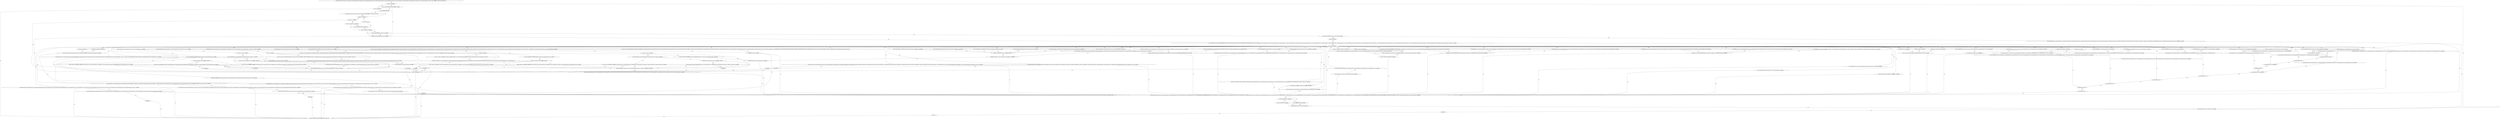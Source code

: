 digraph "func" {
"134532368" [label = "'push ebp', 'push ebx', 'push edi', 'push esi', 'sub esp, 0x4ac', 'mov eax, dword [esp+0x4c0]', 'xorps xmm0, xmm0', 'movaps xmmword [esp+0x70], xmm0', 'movaps xmmword [esp+0x60], xmm0', 'movaps xmmword [esp+0x50], xmm0', 'mov dword [esp+0x80], 0x0', 'lea ebp, [esp+0x98]', 'mov byte [esp+0x84], 0x0', 'add eax, 0x1c', 'mov dword [esp+0x48], eax', 'xor ebx, ebx', 'mov eax, 0xfffffffe', 'xor edx, edx', 'nop dword [eax], eax', " ]
"134532448" [label = "'cmp ebx, 0xc', 'je 0x804dfeb', " ]
"134537195" [label = "'xor esi, esi', 'jmp 0x804dff4', " ]
"134537204" [label = "'mov eax, esi', 'add esp, 0x4ac', 'pop esi', 'pop edi', 'pop ebx', 'pop ebp', 'retn', " ]
"134532457" [label = "'movsx esi, byte [ebx+0x805a784]', 'cmp esi, 0xffffffa3', 'je 0x804cdf0', " ]
"134532592" [label = "'movsx ebx, byte [ebx+0x805a9ee]', 'test ebx, ebx', 'je 0x804dfe4', " ]
"134532469" [label = "'cmp eax, 0xfffffffe', 'jne 0x804cd92', " ]
"134537188" [label = "'mov esi, 0x1', 'jmp 0x804dff4', " ]
"134532607" [label = "'mov dword [esp+0x4c], eax', 'movsx edi, byte [ebx+0x805aa60]', 'mov eax, 0x1', 'sub eax, edi', 'imul eax, eax, 0x34', 'mov ecx, dword [ebp+eax]', 'mov dword [esp+0x10], ecx', 'mov ecx, dword [ebp+eax+0x4]', 'mov dword [esp+0x14], ecx', 'mov ecx, dword [ebp+eax+0xc]', 'mov dword [esp+0x34], ecx', 'mov ecx, dword [ebp+eax+0x8]', 'mov dword [esp+0x3c], ecx', 'mov ecx, dword [ebp+eax+0x14]', 'mov esi, dword [ebp+eax+0x10]', 'mov dword [esp+0x38], esi', 'mov esi, dword [ebp+eax+0x1c]', 'mov dword [esp+0x2c], esi', 'mov esi, dword [ebp+eax+0x18]', 'mov dword [esp+0x30], esi', 'mov esi, dword [ebp+eax+0x24]', 'mov dword [esp+0x20], esi', 'mov esi, dword [ebp+eax+0x20]', 'mov dword [esp+0x28], esi', 'mov esi, dword [ebp+eax+0x2c]', 'mov dword [esp+0x1c], esi', 'mov esi, dword [ebp+eax+0x28]', 'mov dword [esp+0x24], esi', 'mov eax, dword [ebp+eax+0x30]', 'mov dword [esp+0x18], eax', 'lea eax, [ebx-0x4]', 'cmp eax, 0x57', 'ja 0x804daff', " ]
"134532498" [label = "'test eax, eax', 'jle 0x804cdb6', " ]
"134532474" [label = "'lea ecx, [esp+0x50]', 'mov edi, ebx', 'mov ebx, edx', 'mov edx, dword [esp+0x4c0]', 'call 0x804e010', 'mov edx, ebx', 'mov ebx, edi', " ]
"134535935" [label = "'sub edx, edi', 'neg edi', 'imul eax, edi, 0x34', 'mov esi, dword [esp+0x14]', 'mov dword [ebp+eax+0x38], esi', 'mov esi, dword [esp+0x10]', 'mov dword [ebp+eax+0x34], esi', 'mov esi, dword [esp+0x34]', 'mov dword [ebp+eax+0x40], esi', 'mov esi, dword [esp+0x3c]', 'mov dword [ebp+eax+0x3c], esi', 'mov dword [ebp+eax+0x48], ecx', 'mov ecx, dword [esp+0x38]', 'mov dword [ebp+eax+0x44], ecx', 'mov ecx, dword [esp+0x2c]', 'mov dword [ebp+eax+0x50], ecx', 'mov ecx, dword [esp+0x30]', 'mov dword [ebp+eax+0x4c], ecx', 'mov ecx, dword [esp+0x20]', 'mov dword [ebp+eax+0x58], ecx', 'mov ecx, dword [esp+0x28]', 'mov dword [ebp+eax+0x54], ecx', 'mov ecx, dword [esp+0x1c]', 'mov dword [ebp+eax+0x60], ecx', 'mov ecx, dword [esp+0x24]', 'mov dword [ebp+eax+0x5c], ecx', 'mov ecx, dword [esp+0x18]', 'mov dword [ebp+eax+0x64], ecx', 'lea ebp, [ebp+eax+0x34]', 'movsx eax, byte [ebx+0x805aabc]', 'movsx ecx, byte [eax+0x805aafc]', 'mov esi, edx', 'movsx edx, byte [esp+edx+0x84]', 'add ecx, edx', 'cmp ecx, 0x70', 'ja 0x804dba0', " ]
"134532740" [label = "'jmp dword [eax*4+0x805a624]', " ]
"134532534" [label = "'xor edi, edi', 'xor eax, eax', " ]
"134532502" [label = "'cmp eax, 0x100', 'je 0x804dfe4', " ]
"134536096" [label = "'add eax, 0xffffffe4', 'lea eax, [eax+0x805ab32]', " ]
"134536077" [label = "'cmp byte [ecx+0x805a90c], dl', 'jne 0x804dba0', " ]
"134532747" [label = "'sub esp, 0x40', 'mov eax, dword [ebp+0x30]', 'mov dword [esp+0x30], eax', 'movsd xmm0, qword [ebp+0x28]', 'movsd qword [esp+0x28], xmm0', 'movsd xmm0, qword [ebp+0x20]', 'movsd qword [esp+0x20], xmm0', 'movsd xmm0, qword [ebp+0x18]', 'movsd qword [esp+0x18], xmm0', 'movsd xmm0, qword [ebp+0x10]', 'movsd qword [esp+0x10], xmm0', 'movsd xmm0, qword [ebp]', 'movsd xmm1, qword [ebp+0x8]', 'movsd qword [esp+0x8], xmm1', 'movsd qword [esp], xmm0', 'mov esi, 0x1', 'mov dword [esp+0x48], ecx', 'mov ecx, dword [esp+0x500]', 'mov dword [esp+0x80], ebx', 'mov ebx, edx', 'mov edx, 0x1', 'call 0x804e9b0', 'mov ecx, dword [esp+0x48]', 'mov edx, ebx', 'mov ebx, dword [esp+0x80]', 'jmp 0x804dd62', " ]
"134532964" [label = "'mov eax, dword [ebp-0x30]', 'mov dword [esp+0x10], eax', 'mov eax, dword [ebp-0x2c]', 'jmp 0x804d8e7', " ]
"134532979" [label = "'mov eax, dword [ebp-0x30]', 'mov dword [esp+0x3c], eax', 'mov eax, dword [ebp-0x2c]', 'jmp 0x804d9ab', " ]
"134532994" [label = "'mov ecx, dword [ebp]', 'mov esi, dword [ebp+0x4]', 'test esi, esi', 'mov dword [esp+0xc], edx', 'js 0x804dd9a', " ]
"134533088" [label = "'mov eax, dword [ebp]', 'mov dword [esp+0x38], eax', 'mov ecx, dword [ebp+0x4]', 'mov dword [esp+0x3c], 0x0', 'mov dword [esp+0x34], 0x0', 'jmp 0x804d9cb', " ]
"134533119" [label = "'mov eax, dword [ebp-0x30]', 'mov dword [esp+0x30], eax', 'mov eax, dword [ebp-0x2c]', 'jmp 0x804da48', " ]
"134533134" [label = "'mov eax, dword [ebp-0x30]', 'mov dword [esp+0x28], eax', 'mov eax, dword [ebp-0x2c]', 'jmp 0x804daa9', " ]
"134533149" [label = "'mov eax, dword [ebp-0x30]', 'mov dword [esp+0x24], eax', 'mov eax, dword [ebp-0x2c]', 'jmp 0x804dc09', " ]
"134533164" [label = "'mov eax, dword [ebp-0x34]', 'mov ecx, dword [ebp-0x30]', 'mov dword [esp+0x18], ecx', 'mov dword [esp+0x24], eax', 'sar eax, 0x1f', 'mov dword [esp+0x1c], eax', 'mov dword [esp+0x3c], 0x0', 'mov dword [esp+0x34], 0x0', 'mov dword [esp+0x38], 0x0', 'xor ecx, ecx', 'mov dword [esp+0x30], 0x0', 'mov dword [esp+0x2c], 0x0', 'mov dword [esp+0x28], 0x0', 'mov dword [esp+0x20], 0x0', 'jmp 0x804daef', " ]
"134533248" [label = "'mov dword [esp+0x8], ecx', 'mov esi, edx', 'mov ecx, dword [ebp+0x4]', 'mov edx, dword [ebp+0x8]', 'mov dword [esp+0x10], ecx', 'call 0x804ecb0', 'test al, al', 'jne 0x804dfe4', " ]
"134533296" [label = "'mov eax, dword [ebp]', 'mov dword [esp+0x8], ecx', 'mov ecx, dword [ebp+0x4]', 'mov esi, dword [esp+0x4c0]', 'mov dword [esi+0x50], ecx', 'mov dword [esi+0x4c], eax', 'mov byte [esi+0x88], 0x1', 'sub esp, 0x4', 'push 0x5', 'push 0x805b2a0', 'push 0x0', 'mov dword [esp+0x1c], edx', 'jmp 0x804d187', " ]
"134533347" [label = "'mov esi, dword [esp+0x4c0]', 'inc dword [esi+0x9c]', 'inc dword [esi+0x8c]', 'sub esp, 0x4', 'push 0x5', 'push 0x805b2b2', 'jmp 0x804d17d', " ]
"134533378" [label = "'mov esi, dword [esp+0x4c0]', 'inc dword [esi+0x9c]', 'sub esp, 0x4', 'push 0x5', 'push 0x805b2b6', 'jmp 0x804d17d', " ]
"134533403" [label = "'mov esi, dword [esp+0x4c0]', 'inc dword [esi+0x94]', 'sub esp, 0x4', 'push 0x5', 'push 0x805b2bb', 'jmp 0x804d17d', " ]
"134533428" [label = "'mov esi, dword [esp+0x4c0]', 'inc dword [esi+0xa0]', 'sub esp, 0x4', 'push 0x5', 'push 0x805b2c1', 'jmp 0x804d17d', " ]
"134533453" [label = "'mov esi, dword [esp+0x4c0]', 'inc dword [esi+0x8c]', 'sub esp, 0x4', 'push 0x5', 'push 0x805a00d', 'jmp 0x804d17d', " ]
"134533478" [label = "'mov esi, dword [esp+0x4c0]', 'inc dword [esi+0x90]', 'sub esp, 0x4', 'push 0x5', 'push 0x805b2c6', " ]
"134533533" [label = "'sub esp, 0x4', 'push 0x5', 'push 0x805b2ca', 'jmp 0x804d1dd', " ]
"134533545" [label = "'sub esp, 0x4', 'push 0x5', 'push 0x805b2d3', 'push 0x0', 'mov dword [esp+0x1c], edx', 'mov esi, ecx', 'call 0x8048ef0', 'add esp, 0x10', 'mov ecx, eax', 'mov edx, dword [esp+0x4c0]', 'call 0x804e3c0', 'jmp 0x804d1fb', " ]
"134533587" [label = "'sub esp, 0x4', 'push 0x5', 'push 0x805b2da', " ]
"134533638" [label = "'mov dword [esp+0xc], edx', 'mov edx, dword [ebp-0x30]', 'sub esp, 0xc', 'mov esi, dword [esp+0x4cc]', 'mov dword [esp+0x14], ecx', 'mov ecx, esi', 'push 0x0', 'push 0x0', 'push 0x0', 'push 0x0', 'push dword [ebp-0x2c]', 'jmp 0x804d288', " ]
"134533674" [label = "'mov dword [esp+0xc], edx', 'mov edx, dword [ebp-0x98]', 'sub esp, 0xc', 'mov esi, dword [esp+0x4cc]', 'mov dword [esp+0x14], ecx', 'mov ecx, esi', 'push 0x0', 'push 0x0', 'push dword [ebp-0x2c]', 'push dword [ebp-0x30]', 'push dword [ebp-0x94]', 'jmp 0x804d288', " ]
"134533718" [label = "'mov dword [esp+0xc], edx', 'mov edx, dword [ebp-0x100]', 'sub esp, 0xc', 'mov esi, dword [esp+0x4cc]', 'mov dword [esp+0x14], ecx', 'mov ecx, esi', 'push dword [ebp-0x30]', 'push dword [ebp-0x34]', 'push dword [ebp-0x94]', 'push dword [ebp-0x98]', 'push dword [ebp-0xfc]', " ]
"134533795" [label = "'mov dword [esp+0xc], edx', 'mov edx, dword [ebp-0x30]', 'sub esp, 0xc', 'mov esi, dword [esp+0x4cc]', 'mov dword [esp+0x14], ecx', 'mov ecx, esi', 'push 0x0', 'push 0x0', 'push 0x0', 'push 0x0', 'push dword [ebp-0x2c]', 'jmp 0x804d325', " ]
"134533831" [label = "'mov dword [esp+0xc], edx', 'mov edx, dword [ebp-0x98]', 'sub esp, 0xc', 'mov esi, dword [esp+0x4cc]', 'mov dword [esp+0x14], ecx', 'mov ecx, esi', 'push 0x0', 'push 0x0', 'push dword [ebp-0x2c]', 'push dword [ebp-0x30]', 'push dword [ebp-0x94]', 'jmp 0x804d325', " ]
"134533875" [label = "'mov dword [esp+0xc], edx', 'mov edx, dword [ebp-0x100]', 'sub esp, 0xc', 'mov esi, dword [esp+0x4cc]', 'mov dword [esp+0x14], ecx', 'mov ecx, esi', 'push dword [ebp-0x30]', 'push dword [ebp-0x34]', 'push dword [ebp-0x94]', 'push dword [ebp-0x98]', 'push dword [ebp-0xfc]', " ]
"134533953" [label = "'mov dword [esp+0x8], ecx', 'mov ecx, dword [esp+0x4c0]', 'inc dword [ecx+0xa0]', 'mov esi, edx', 'mov edx, dword [ebp]', 'mov eax, dword [ebp+0x4]', 'sub esp, 0x20', 'movsd xmm0, qword [ebp-0x34]', 'movsd xmm1, qword [ebp-0x2c]', 'movsd qword [esp+0x8], xmm1', 'movsd qword [esp], xmm0', 'mov dword [esp+0x10], eax', 'call 0x804e850', 'mov ecx, dword [esp+0x28]', 'mov edx, esi', 'add esp, 0x20', 'test al, al', 'jne 0x804daff', " ]
"134534033" [label = "'mov eax, dword [ebp]', 'mov esi, ecx', 'mov ecx, dword [esp+0x4c0]', 'mov dword [ecx+0x10], eax', 'mov ecx, esi', 'jmp 0x804daff', " ]
"134534055" [label = "'mov eax, dword [esp+0x4c0]', 'mov dword [eax+0x10], 0x1', 'inc dword [eax+0x98]', 'jmp 0x804daff', " ]
"134534080" [label = "'mov eax, dword [ebp]', 'jmp 0x804d561', " ]
"134534088" [label = "'mov eax, dword [esp+0x4c0]', 'mov dword [eax+0x14], 0xffff9d90', 'jmp 0x804daff', " ]
"134534107" [label = "'mov eax, dword [ebp-0x34]', 'mov dword [esp+0x8], ecx', 'mov ecx, dword [esp+0x4c0]', 'mov dword [ecx+0x14], eax', 'jmp 0x804d400', " ]
"134534126" [label = "'mov dword [esp+0x8], ecx', 'mov ecx, dword [esp+0x4c0]', 'mov dword [ecx+0x14], 0xffff9d90', " ]
"134534296" [label = "'mov dword [esp+0x8], ecx', 'mov dword [esp+0xc], edx', 'mov edx, dword [ebp]', 'mov eax, dword [ebp+0x4]', 'sub esp, 0x20', 'movsd xmm0, qword [ebp-0x34]', 'movsd xmm1, qword [ebp-0x2c]', 'movsd qword [esp+0x8], xmm1', 'movsd qword [esp], xmm0', 'mov dword [esp+0x10], eax', 'mov eax, dword [esp+0x4e0]', 'mov ecx, eax', 'call 0x804e850', 'add esp, 0x20', 'mov esi, 0x1', 'test al, al', 'je 0x804dff4', " ]
"134534479" [label = "'mov eax, 0xe10', 'add eax, dword [ebp]', 'jmp 0x804d561', " ]
"134534489" [label = "'mov eax, 0xe10', 'add eax, dword [ebp-0x34]', " ]
"134534516" [label = "'mov eax, dword [esp+0x4c0]', 'mov esi, ecx', 'mov ecx, eax', 'mov dword [eax+0x8], 0x0', 'mov dword [eax+0x4], 0x0', 'mov eax, dword [ebp]', 'jmp 0x804d5ae', " ]
"134534546" [label = "'mov eax, dword [esp+0x4c0]', 'mov esi, ecx', 'mov ecx, eax', 'mov dword [eax+0x8], 0x0', 'mov dword [eax+0x4], 0x0', 'mov eax, dword [ebp-0x34]', " ]
"134534584" [label = "'movsd xmm0, qword [ebp-0x34]', 'jmp 0x804d5c4', " ]
"134534591" [label = "'movsd xmm0, qword [ebp-0x30]', " ]
"134534632" [label = "'movsd xmm0, qword [ebp-0x64]', 'jmp 0x804d75e', " ]
"134534642" [label = "'mov dword [esp+0x8], ecx', 'mov dword [esp+0xc], edx', 'lea eax, [ebp-0xd0]', 'mov dword [esp+0x40], eax', 'mov esi, dword [ebp-0xc4]', 'mov ecx, dword [esp+0x4c0]', 'call 0x804ec60', 'cmp esi, 0x4', 'jl 0x804dde9', " ]
"134534802" [label = "'mov dword [esp+0x8], ecx', 'mov dword [esp+0xc], edx', 'movsd xmm0, qword [ebp-0x64]', 'mov esi, dword [esp+0x4c0]', 'movsd qword [esi+0x34], xmm0', 'movsd xmm0, qword [ebp-0x34]', 'movsd qword [esi+0x2c], xmm0', 'mov eax, dword [ebp+0x8]', 'xor ecx, ecx', 'xor edx, edx', 'sub edx, dword [ebp+0x4]', 'sbb ecx, eax', 'test eax, ecx', 'mov dword [esi+0x20], edx', 'mov dword [esi+0x24], ecx', 'js 0x804dfe4', " ]
"134534874" [label = "'mov dword [esp+0x8], ecx', 'mov dword [esp+0xc], edx', 'movsd xmm0, qword [ebp-0x68]', 'mov ecx, dword [esp+0x4c0]', 'movsd qword [ecx+0x2c], xmm0', 'mov eax, dword [ebp-0x2c]', 'mov dword [esp+0x40], eax', 'xor eax, eax', 'xor edx, edx', 'sub edx, dword [ebp-0x30]', 'mov esi, 0x0', 'sbb esi, dword [esp+0x40]', 'test dword [esp+0x40], esi', 'mov dword [ecx+0x34], edx', 'mov dword [ecx+0x38], esi', 'mov esi, 0x1', 'js 0x804dff4', " ]
"134535001" [label = "'movsd xmm0, qword [ebp-0x34]', " ]
"134535033" [label = "'movsd xmm0, qword [ebp-0x9c]', 'mov eax, dword [esp+0x4c0]', 'movsd qword [eax+0x2c], xmm0', 'movsd xmm0, qword [ebp-0x64]', 'movsd qword [eax+0x34], xmm0', 'jmp 0x804d7d4', " ]
"134535065" [label = "'movsd xmm0, qword [ebp-0x30]', 'mov eax, dword [esp+0x4c0]', 'movsd qword [eax+0x34], xmm0', 'movsd xmm0, qword [ebp]', 'movsd qword [eax+0x2c], xmm0', 'jmp 0x804daff', " ]
"134535097" [label = "'movsd xmm0, qword [ebp-0x64]', 'mov eax, dword [esp+0x4c0]', 'movsd qword [eax+0x34], xmm0', 'movsd xmm0, qword [ebp-0x34]', 'movsd qword [eax+0x2c], xmm0', " ]
"134535152" [label = "'mov dword [esp+0x8], ecx', 'mov dword [esp+0xc], edx', 'movsd xmm0, qword [ebp-0x68]', 'movsd xmm1, qword [ebp-0x60]', 'mov eax, dword [esp+0x48]', 'movsd qword [eax+0x8], xmm1', 'movsd qword [eax], xmm0', 'mov ecx, dword [ebp-0x2c]', 'xor eax, eax', 'xor edx, edx', 'sub edx, dword [ebp-0x30]', 'mov esi, 0x0', 'sbb esi, ecx', 'test ecx, esi', 'mov ecx, dword [esp+0x4c0]', 'mov dword [ecx+0x2c], edx', 'mov dword [ecx+0x30], esi', 'mov esi, 0x1', 'js 0x804dff4', " ]
"134535271" [label = "'mov dword [esp+0xc], edx', 'mov edx, dword [ebp]', 'sub esp, 0x40', 'mov eax, dword [ebp-0x4]', 'mov dword [esp+0x30], eax', 'movsd xmm0, qword [ebp-0xc]', 'movsd qword [esp+0x28], xmm0', 'movsd xmm0, qword [ebp-0x14]', 'movsd qword [esp+0x20], xmm0', 'movsd xmm0, qword [ebp-0x1c]', 'movsd qword [esp+0x18], xmm0', 'movsd xmm0, qword [ebp-0x24]', 'movsd qword [esp+0x10], xmm0', 'movsd xmm0, qword [ebp-0x34]', 'movsd xmm1, qword [ebp-0x2c]', 'movsd qword [esp+0x8], xmm1', 'movsd qword [esp], xmm0', 'mov esi, ecx', 'mov ecx, dword [esp+0x500]', 'call 0x804e9b0', 'mov ecx, esi', 'mov edx, dword [esp+0x4c]', 'add esp, 0x40', 'test al, al', 'jne 0x804daff', " ]
"134535389" [label = "'mov eax, dword [ebp-0x34]', 'mov dword [esp+0x10], eax', 'mov eax, dword [ebp-0x30]', " ]
"134535490" [label = "'mov dword [esp+0x3c], 0x0', 'mov dword [esp+0x10], 0x1', 'mov dword [esp+0x34], 0x0', 'mov dword [esp+0x38], 0x0', 'xor ecx, ecx', 'mov dword [esp+0x30], 0x0', 'mov dword [esp+0x2c], 0x0', 'mov dword [esp+0x28], 0x0', 'mov dword [esp+0x20], 0x0', 'mov dword [esp+0x24], 0x0', 'mov dword [esp+0x1c], 0x0', 'mov dword [esp+0x18], 0x0', 'jmp 0x804daf7', " ]
"134535585" [label = "'mov eax, dword [ebp-0x34]', 'mov dword [esp+0x3c], eax', 'mov eax, dword [ebp-0x30]', " ]
"134535601" [label = "'mov dword [esp+0x34], 0x0', 'mov dword [esp+0x3c], 0x1', " ]
"134535648" [label = "'mov ecx, dword [ebp]', 'mov esi, dword [ebp+0x4]', 'test esi, esi', 'mov dword [esp+0xc], edx', 'js 0x804de56', " ]
"134535742" [label = "'mov eax, dword [ebp-0x34]', 'mov dword [esp+0x30], eax', 'mov eax, dword [ebp-0x30]', " ]
"134535800" [label = "'mov dword [esp+0x3c], 0x0', 'mov dword [esp+0x30], 0x1', 'mov dword [esp+0x34], 0x0', 'mov dword [esp+0x38], 0x0', 'xor ecx, ecx', 'jmp 0x804d9d3', " ]
"134535839" [label = "'mov eax, dword [ebp-0x34]', 'mov dword [esp+0x28], eax', 'mov eax, dword [ebp-0x30]', " ]
"134536136" [label = "'mov dword [esp+0x3c], 0x0', 'mov dword [esp+0x28], 0x1', 'mov dword [esp+0x34], 0x0', 'mov dword [esp+0x38], 0x0', 'xor ecx, ecx', 'mov dword [esp+0x30], 0x0', 'mov dword [esp+0x2c], 0x0', 'jmp 0x804da6e', " ]
"134536191" [label = "'mov eax, dword [ebp-0x34]', 'mov dword [esp+0x24], eax', 'mov eax, dword [ebp-0x30]', " ]
"134536268" [label = "'mov dword [esp+0x3c], 0x0', 'mov dword [esp+0x24], 0x1', 'mov dword [esp+0x34], 0x0', 'mov dword [esp+0x38], 0x0', 'xor ecx, ecx', 'mov dword [esp+0x30], 0x0', 'mov dword [esp+0x2c], 0x0', 'mov dword [esp+0x28], 0x0', 'mov dword [esp+0x20], 0x0', 'jmp 0x804dadf', " ]
"134536339" [label = "'sub esp, 0x10', 'movsd xmm0, qword [ebp]', 'movsd xmm1, qword [ebp+0x8]', 'movsd qword [esp+0x8], xmm1', 'movsd qword [esp], xmm0', 'mov dword [esp+0x18], ecx', 'mov ecx, dword [esp+0x4d0]', 'mov esi, edx', 'call 0x804ecc0', 'mov ecx, dword [esp+0x18]', 'mov edx, esi', 'add esp, 0x10', 'jmp 0x804daff', " ]
"134536395" [label = "'sub esp, 0x10', 'movsd xmm0, qword [ebp-0x34]', 'movsd xmm1, qword [ebp-0x2c]', 'movsd qword [esp+0x8], xmm1', 'movsd qword [esp], xmm0', 'mov eax, dword [esp+0x4d0]', 'mov dword [esp+0x18], ecx', 'mov ecx, eax', 'mov dword [esp+0x1c], edx', 'call 0x804ecc0', 'sub esp, 0x30', 'mov eax, dword [ebp+0x30]', 'mov dword [esp+0x30], eax', 'movsd xmm0, qword [ebp+0x28]', 'movsd qword [esp+0x28], xmm0', 'movsd xmm0, qword [ebp+0x20]', 'movsd qword [esp+0x20], xmm0', 'movsd xmm0, qword [ebp+0x18]', 'movsd qword [esp+0x18], xmm0', 'movsd xmm0, qword [ebp+0x10]', 'movsd qword [esp+0x10], xmm0', 'movsd xmm0, qword [ebp]', 'movsd xmm1, qword [ebp+0x8]', 'movsd qword [esp+0x8], xmm1', 'movsd qword [esp], xmm0', 'mov esi, 0x1', 'mov ecx, dword [esp+0x500]', 'mov edx, 0x1', 'call 0x804e9b0', 'mov ecx, dword [esp+0x48]', 'mov edx, dword [esp+0x4c]', " ]
"134536562" [label = "'mov dword [esp+0x10], 0xffffffff', 'mov dword [esp+0x14], 0xffffffff', 'jmp 0x804daff', " ]
"134536583" [label = "'mov eax, dword [ebp+0x4]', 'mov dword [esp+0x10], eax', 'mov eax, dword [ebp+0x8]', 'mov dword [esp+0x14], eax', 'jmp 0x804daff', " ]
"134532538" [label = "'add esi, edi', 'cmp esi, 0x70', 'ja 0x804cdf0', " ]
"134532513" [label = "'mov edi, 0x2', 'cmp eax, 0x115', 'ja 0x804cdba', " ]
"134536105" [label = "'movsx ebx, byte [eax]', 'mov edx, esi', 'mov eax, dword [esp+0x4c]', " ]
"134536085" [label = "'lea eax, [ecx+0x805a97d]', 'jmp 0x804dba9', " ]
"134536546" [label = "'add esp, 0x40', 'test al, al', 'jne 0x804daff', " ]
"134535399" [label = "'mov dword [esp+0x14], eax', 'mov dword [esp+0x3c], 0x0', 'mov dword [esp+0x34], 0x0', 'mov dword [esp+0x38], 0x0', 'xor ecx, ecx', 'mov dword [esp+0x30], 0x0', 'mov dword [esp+0x2c], 0x0', 'mov dword [esp+0x28], 0x0', 'mov dword [esp+0x20], 0x0', 'mov dword [esp+0x24], 0x0', 'mov dword [esp+0x1c], 0x0', 'mov dword [esp+0x18], 0x0', 'jmp 0x804daff', " ]
"134535595" [label = "'mov dword [esp+0x34], eax', 'jmp 0x804d9c1', " ]
"134536602" [label = "'mov eax, dword [ebp-0x30]', 'mov edx, dword [ebp-0x2c]', 'test edx, edx', 'mov dword [esp+0x10], eax', 'js 0x804ded7', " ]
"134533012" [label = "'mov eax, ecx', 'or eax, esi', 'je 0x804df02', " ]
"134535627" [label = "'mov dword [esp+0x30], 0x0', " ]
"134535752" [label = "'mov dword [esp+0x2c], eax', 'mov dword [esp+0x3c], 0x0', 'mov dword [esp+0x34], 0x0', 'mov dword [esp+0x38], 0x0', 'xor ecx, ecx', " ]
"134535849" [label = "'mov dword [esp+0x20], eax', 'mov dword [esp+0x3c], 0x0', 'mov dword [esp+0x34], 0x0', 'mov dword [esp+0x38], 0x0', 'xor ecx, ecx', 'mov dword [esp+0x30], 0x0', 'mov dword [esp+0x2c], 0x0', " ]
"134536201" [label = "'mov dword [esp+0x1c], eax', 'mov dword [esp+0x3c], 0x0', 'mov dword [esp+0x34], 0x0', 'mov dword [esp+0x38], 0x0', 'xor ecx, ecx', 'mov dword [esp+0x30], 0x0', 'mov dword [esp+0x2c], 0x0', 'mov dword [esp+0x28], 0x0', 'mov dword [esp+0x20], 0x0', 'jmp 0x804dae7', " ]
"134535919" [label = "'mov dword [esp+0x10], 0x0', " ]
"134533277" [label = "'mov dword [esp+0x14], 0x0', 'mov edx, esi', 'mov ecx, dword [esp+0x8]', 'jmp 0x804daff', " ]
"134533511" [label = "'call 0x8048ef0', 'add esp, 0x10', 'mov ecx, eax', 'mov edx, esi', 'call 0x804e3c0', 'jmp 0x804d48b', " ]
"134533501" [label = "'push 0x0', 'mov dword [esp+0x1c], edx', 'mov dword [esp+0x18], ecx', " ]
"134533597" [label = "'push 0x0', 'mov dword [esp+0x1c], edx', 'mov esi, ecx', 'call 0x8048ef0', 'add esp, 0x10', 'mov ecx, eax', 'mov edx, dword [esp+0x4c0]', 'call 0x804e6b0', " ]
"134533627" [label = "'mov ecx, esi', 'mov edx, dword [esp+0xc]', 'jmp 0x804daff', " ]
"134533768" [label = "'call 0x804e820', 'mov ecx, dword [esp+0x28]', 'mov edx, dword [esp+0x2c]', 'add esp, 0x20', 'mov eax, dword [ebp]', 'mov dword [esi+0x18], eax', 'jmp 0x804daff', " ]
"134533925" [label = "'call 0x804e820', 'mov ecx, dword [esp+0x28]', 'mov edx, dword [esp+0x2c]', 'add esp, 0x20', 'mov dword [esi+0x18], 0x2', 'jmp 0x804daff', " ]
"134534028" [label = "'jmp 0x804dfe4', " ]
"134534497" [label = "'mov esi, ecx', 'mov ecx, dword [esp+0x4c0]', 'mov dword [ecx+0x14], eax', 'mov ecx, esi', 'jmp 0x804daff', " ]
"134534144" [label = "'sub esp, 0x40', 'mov eax, dword [ebp+0x30]', 'mov dword [esp+0x30], eax', 'movsd xmm0, qword [ebp+0x28]', 'movsd qword [esp+0x28], xmm0', 'movsd xmm0, qword [ebp+0x20]', 'movsd qword [esp+0x20], xmm0', 'movsd xmm0, qword [ebp+0x18]', 'movsd qword [esp+0x18], xmm0', 'movsd xmm0, qword [ebp+0x10]', 'movsd qword [esp+0x10], xmm0', 'movsd xmm0, qword [ebp]', 'movsd xmm1, qword [ebp+0x8]', 'movsd qword [esp+0x8], xmm1', 'movsd qword [esp], xmm0', 'mov esi, 0x1', 'mov dword [esp+0x4c], edx', 'mov edx, 0x1', 'call 0x804e9b0', 'add esp, 0x40', 'test al, al', 'je 0x804dff4', " ]
"134534368" [label = "'mov eax, dword [esp+0x4c0]', 'mov eax, dword [eax+0x14]', 'mov ecx, eax', 'sar ecx, 0x1f', 'mov edx, dword [ebp-0x64]', 'mov dword [esp+0x44], edx', 'test edx, edx', 'setns dh', 'test ecx, ecx', 'setns dl', 'cmp dl, dh', 'sete byte [esp+0x40]', 'add eax, dword [ebp-0x68]', 'adc ecx, dword [esp+0x44]', 'setns dh', 'cmp dl, dh', 'setne byte [esp+0x44]', 'mov edx, dword [esp+0x4c0]', 'mov dword [edx+0x14], eax', 'movzx edx, byte [esp+0x44]', 'test byte [esp+0x40], dl', 'jne 0x804dff4', " ]
"134534574" [label = "'mov dword [ecx+0xc], eax', 'mov ecx, esi', 'jmp 0x804daff', " ]
"134534596" [label = "'mov eax, dword [esp+0x4c0]', 'mov esi, ecx', 'mov ecx, eax', 'movsd qword [eax+0x4], xmm0', 'mov eax, dword [ebp]', 'mov dword [ecx+0xc], eax', 'mov byte [ecx+0xac], 0x1', 'mov ecx, esi', 'jmp 0x804daff', " ]
"134535006" [label = "'mov eax, dword [esp+0x4c0]', 'movsd qword [eax+0x2c], xmm0', 'movsd xmm0, qword [ebp+0x4]', 'movsd qword [eax+0x34], xmm0', 'jmp 0x804daff', " ]
"134536681" [label = "'test al, al', 'je 0x804de14', " ]
"134534687" [label = "'test al, al', 'je 0x804d658', " ]
"134534863" [label = "'mov eax, dword [ebp+0xc]', 'mov dword [esi+0x28], eax', 'jmp 0x804de49', " ]
"134534943" [label = "'mov edx, dword [ebp+0x8]', 'mov dword [esp+0x40], edx', 'xor edx, edx', 'sub edx, dword [ebp+0x4]', 'sbb eax, dword [esp+0x40]', 'test dword [esp+0x40], eax', 'mov dword [ecx+0x20], edx', 'mov dword [ecx+0x24], eax', 'mov edx, dword [esp+0xc]', 'js 0x804dff4', " ]
"134535124" [label = "'movsd xmm0, qword [ebp]', 'movsd xmm1, qword [ebp+0x8]', 'mov eax, dword [esp+0x48]', 'movsd qword [eax+0x8], xmm1', 'movsd qword [eax], xmm0', 'jmp 0x804daff', " ]
"134535226" [label = "'mov edx, dword [ebp+0x8]', 'mov dword [esp+0x40], edx', 'xor edx, edx', 'sub edx, dword [ebp+0x4]', 'sbb eax, dword [esp+0x40]', 'test dword [esp+0x40], eax', 'mov dword [ecx+0x34], edx', 'mov dword [ecx+0x38], eax', 'mov edx, dword [esp+0xc]', 'mov ecx, dword [esp+0x8]', 'jns 0x804daff', " ]
"134535384" [label = "'jmp 0x804dfe4', " ]
"134535927" [label = "'mov dword [esp+0x14], 0x0', " ]
"134535617" [label = "'mov dword [esp+0x38], 0x0', 'xor ecx, ecx', " ]
"134536790" [label = "'mov eax, dword [ebp-0x34]', 'mov edx, dword [ebp-0x30]', 'test edx, edx', 'mov dword [esp+0x10], eax', 'js 0x804df48', " ]
"134535666" [label = "'mov eax, ecx', 'or eax, esi', 'je 0x804df6f', " ]
"134535635" [label = "'mov dword [esp+0x2c], 0x0', 'jmp 0x804da66', " ]
"134535790" [label = "'mov dword [esp+0x20], 0x0', 'jmp 0x804dad7', " ]
"134535903" [label = "'mov dword [esp+0x1c], 0x0', " ]
"134532545" [label = "'movsx ecx, byte [esi+0x805a90c]', 'cmp edi, ecx', 'jne 0x804cdf0', " ]
"134532556" [label = "'movsx ebx, byte [esi+0x805a97d]', 'or esi, 0x4', 'cmp esi, 0x6f', 'jne 0x804cf0b', " ]
"134532525" [label = "'movsx edi, byte [eax+0x805a7f6]', 'jmp 0x804cdba', " ]
"134536131" [label = "'jmp 0x804dfef', " ]
"134537199" [label = "'mov esi, 0x2', " ]
"134536557" [label = "'jmp 0x804dff4', " ]
"134536919" [label = "'push esi', 'push ecx', 'push 0x7fffffff', 'push 0xffffffff', 'mov dword [esp+0x18], ecx', 'mov dword [esp+0x24], edx', 'call 0x80583c0', 'mov ecx, dword [esp+0x18]', 'add esp, 0x10', 'cmp dword [esp+0x10], eax', 'sbb dword [esp+0x14], edx', 'jl 0x804dfe4', " ]
"134536620" [label = "'mov eax, ecx', 'and eax, esi', 'cmp eax, 0xffffffff', 'je 0x804df02', " ]
"134536962" [label = "'mov eax, dword [ebp-0x30]', 'imul esi, eax', 'mul ecx', 'mov dword [esp+0x38], eax', 'add edx, esi', 'imul ecx, dword [ebp-0x2c]', 'jmp 0x804df81', " ]
"134533022" [label = "'mov edx, dword [ebp-0x30]', 'mov eax, dword [ebp-0x2c]', 'mov dword [esp+0x10], eax', 'test eax, eax', 'js 0x804dea5', " ]
"134535782" [label = "'mov dword [esp+0x28], 0x0', " ]
"134535895" [label = "'mov dword [esp+0x24], 0x0', " ]
"134535911" [label = "'mov dword [esp+0x18], 0x0', " ]
"134534283" [label = "'mov ecx, dword [esp+0x8]', 'mov edx, dword [esp+0xc]', 'jmp 0x804daff', " ]
"134534249" [label = "'sub esp, 0x4', 'push 0x5', 'push 0x805b2ca', 'push 0x0', 'call 0x8048ef0', 'add esp, 0x10', 'mov ecx, eax', 'mov edx, dword [esp+0x4c0]', 'call 0x804e6b0', " ]
"134534449" [label = "'mov edx, eax', 'sar edx, 0x1f', 'xor ecx, edx', 'xor eax, eax', 'or eax, ecx', 'mov edx, dword [esp+0xc]', 'mov ecx, dword [esp+0x8]', 'je 0x804daff', " ]
"134536724" [label = "'movsd xmm0, qword [ebp-0xcc]', 'mov eax, dword [esp+0x4c0]', 'movsd qword [eax+0x2c], xmm0', 'movsd xmm0, qword [ebp-0x64]', 'movsd qword [eax+0x34], xmm0', 'movsd xmm0, qword [ebp]', 'movsd xmm1, qword [ebp+0x8]', 'mov eax, dword [esp+0x48]', 'movsd qword [eax+0x8], xmm1', 'movsd qword [eax], xmm0', " ]
"134536685" [label = "'sub esp, 0x4', 'push 0x5', 'push 0x805b31b', 'push 0x0', 'call 0x8048ef0', 'add esp, 0xc', 'mov ecx, dword [esp+0x44]', 'push dword [ecx+0x8]', 'push dword [ecx+0x4]', 'push eax', 'call 0x804ec70', 'add esp, 0x10', " ]
"134534744" [label = "'mov eax, dword [esp+0x40]', 'movsd xmm0, qword [eax]', 'movsd xmm1, qword [eax+0x8]', 'mov eax, dword [esp+0x48]', 'movsd qword [eax+0x8], xmm1', 'movsd qword [eax], xmm0', 'movsd xmm0, qword [ebp-0x64]', 'mov eax, dword [esp+0x4c0]', 'movsd qword [eax+0x2c], xmm0', 'movsd xmm0, qword [ebp+0x4]', 'movsd qword [eax+0x34], xmm0', 'jmp 0x804de49', " ]
"134534691" [label = "'mov eax, esi', 'sar eax, 0x1f', 'mov dword [esp+0x44], eax', 'sub esp, 0x4', 'push 0x5', 'push 0x805b2e1', 'push 0x0', 'call 0x8048ef0', 'add esp, 0x4', 'push dword [esp+0x50]', 'push esi', 'mov ecx, dword [esp+0x54]', 'push dword [ecx+0x8]', 'push dword [ecx+0x4]', 'push eax', 'call 0x804ec70', 'add esp, 0x20', " ]
"134536777" [label = "'mov edx, dword [esp+0xc]', 'mov ecx, dword [esp+0x8]', 'jmp 0x804daff', " ]
"134534979" [label = "'mov eax, dword [ebp+0xc]', 'mov ecx, dword [esp+0x4c0]', 'mov dword [ecx+0x28], eax', 'mov ecx, dword [esp+0x8]', 'jmp 0x804daff', " ]
"134535266" [label = "'jmp 0x804dff4', " ]
"134537032" [label = "'push esi', 'push ecx', 'push 0x7fffffff', 'push 0xffffffff', 'mov dword [esp+0x18], ecx', 'mov dword [esp+0x24], edx', 'call 0x80583c0', 'mov ecx, dword [esp+0x18]', 'add esp, 0x10', 'cmp dword [esp+0x10], eax', 'sbb dword [esp+0x14], edx', 'jl 0x804dfe4', " ]
"134536808" [label = "'mov eax, ecx', 'and eax, esi', 'cmp eax, 0xffffffff', 'je 0x804df6f', " ]
"134537071" [label = "'mov eax, dword [ebp-0x34]', 'imul esi, eax', 'mul ecx', 'mov dword [esp+0x38], eax', 'add edx, esi', 'imul ecx, dword [ebp-0x30]', " ]
"134535676" [label = "'mov edx, dword [ebp-0x34]', 'mov eax, dword [ebp-0x30]', 'mov dword [esp+0x10], eax', 'test eax, eax', 'js 0x804df16', " ]
"134532875" [label = "'mov eax, dword [esp+0x80]', 'mov dword [ebp+0x64], eax', 'movsd xmm0, qword [esp+0x78]', 'movsd qword [ebp+0x5c], xmm0', 'movsd xmm0, qword [esp+0x70]', 'movsd qword [ebp+0x54], xmm0', 'movsd xmm0, qword [esp+0x68]', 'movsd qword [ebp+0x4c], xmm0', 'movsd xmm0, qword [esp+0x60]', 'movsd qword [ebp+0x44], xmm0', 'movsd xmm0, qword [esp+0x50]', 'movsd xmm1, qword [esp+0x58]', 'movsd qword [ebp+0x3c], xmm1', 'movsd qword [ebp+0x34], xmm0', 'add ebp, 0x34', 'mov eax, 0xfffffffe', 'jmp 0x804dbb2', " ]
"134532575" [label = "'neg ebx', 'jmp 0x804cdff', " ]
"134536114" [label = "'mov byte [esp+edx+0x85], bl', 'inc edx', 'cmp edx, 0x12', 'jle 0x804cd60', " ]
"134536633" [label = "'push esi', 'push ecx', 'push 0x80000000', 'push 0x0', 'mov dword [esp+0x18], ecx', 'mov dword [esp+0x24], edx', 'call 0x80583c0', 'mov ecx, dword [esp+0x18]', 'add esp, 0x10', 'cmp eax, dword [esp+0x10]', 'sbb edx, dword [esp+0x14]', 'jge 0x804df02', " ]
"134537089" [label = "'add ecx, edx', 'mov dword [esp+0x3c], 0x0', 'mov dword [esp+0x34], 0x0', 'mov dword [esp+0x30], 0x0', 'mov dword [esp+0x2c], 0x0', 'mov dword [esp+0x28], 0x0', 'mov dword [esp+0x20], 0x0', 'mov dword [esp+0x24], 0x0', 'mov dword [esp+0x1c], 0x0', 'mov dword [esp+0x18], 0x0', 'mov dword [esp+0x10], 0x0', 'mov dword [esp+0x14], 0x0', 'mov edx, dword [esp+0xc]', 'jmp 0x804daff', " ]
"134536869" [label = "'mov eax, edx', 'and eax, dword [esp+0x10]', 'cmp eax, 0xffffffff', 'je 0x804df02', " ]
"134533040" [label = "'push esi', 'push ecx', 'push 0x7fffffff', 'push 0xffffffff', 'mov dword [esp+0x18], ecx', 'mov dword [esp+0x24], edx', 'call 0x805861b', 'mov ecx, dword [esp+0x18]', 'add esp, 0x10', 'cmp eax, dword [esp+0x14]', 'sbb edx, dword [esp+0x10]', 'jge 0x804df02', " ]
"134534474" [label = "'jmp 0x804dff4', " ]
"134536821" [label = "'push esi', 'push ecx', 'push 0x80000000', 'push 0x0', 'mov dword [esp+0x18], ecx', 'mov dword [esp+0x24], edx', 'call 0x80583c0', 'mov ecx, dword [esp+0x18]', 'add esp, 0x10', 'cmp eax, dword [esp+0x10]', 'sbb edx, dword [esp+0x14]', 'jge 0x804df6f', " ]
"134536982" [label = "'mov eax, edx', 'and eax, dword [esp+0x10]', 'cmp eax, 0xffffffff', 'je 0x804df6f', " ]
"134535694" [label = "'push esi', 'push ecx', 'push 0x7fffffff', 'push 0xffffffff', 'mov dword [esp+0x18], ecx', 'mov dword [esp+0x24], edx', 'call 0x805861b', 'mov ecx, dword [esp+0x18]', 'add esp, 0x10', 'cmp eax, dword [esp+0x14]', 'sbb edx, dword [esp+0x10]', 'jge 0x804df6f', " ]
"134536676" [label = "'jmp 0x804dfe4', " ]
"134536880" [label = "'push dword [esp+0x10]', 'push edx', 'push 0x80000000', 'push 0x0', 'mov dword [esp+0x18], ecx', 'call 0x80583c0', 'mov ecx, dword [esp+0x18]', 'add esp, 0x10', 'cmp eax, ecx', 'sbb edx, esi', 'jge 0x804df02', " ]
"134533083" [label = "'jmp 0x804dfe4', " ]
"134536864" [label = "'jmp 0x804dfe4', " ]
"134536993" [label = "'push dword [esp+0x10]', 'push edx', 'push 0x80000000', 'push 0x0', 'mov dword [esp+0x18], ecx', 'call 0x80583c0', 'mov ecx, dword [esp+0x18]', 'add esp, 0x10', 'cmp eax, ecx', 'sbb edx, esi', 'jge 0x804df6f', " ]
"134535737" [label = "'jmp 0x804dfe4', " ]
"134536914" [label = "'jmp 0x804dfe4', " ]
"134537027" [label = "'jmp 0x804dfe4', " ]
"134532368" -> "134532448" [ label = "CFG" ]
"134532448" -> "134537195" [ label = "CFG" ]
"134532448" -> "134532457" [ label = "CFG" ]
"134537195" -> "134537204" [ label = "CFG" ]
"134532457" -> "134532592" [ label = "CFG" ]
"134532457" -> "134532469" [ label = "CFG" ]
"134532592" -> "134537188" [ label = "CFG" ]
"134532592" -> "134532607" [ label = "CFG" ]
"134532469" -> "134532498" [ label = "CFG" ]
"134532469" -> "134532474" [ label = "CFG" ]
"134537188" -> "134537204" [ label = "CFG" ]
"134532607" -> "134535935" [ label = "CFG" ]
"134532607" -> "134532740" [ label = "CFG" ]
"134532498" -> "134532534" [ label = "CFG" ]
"134532498" -> "134532502" [ label = "CFG" ]
"134532474" -> "134532498" [ label = "CFG" ]
"134535935" -> "134536096" [ label = "CFG" ]
"134535935" -> "134536077" [ label = "CFG" ]
"134532740" -> "134532747" [ label = "CFG" ]
"134532740" -> "134532964" [ label = "CFG" ]
"134532740" -> "134532979" [ label = "CFG" ]
"134532740" -> "134532994" [ label = "CFG" ]
"134532740" -> "134533088" [ label = "CFG" ]
"134532740" -> "134533119" [ label = "CFG" ]
"134532740" -> "134533134" [ label = "CFG" ]
"134532740" -> "134533149" [ label = "CFG" ]
"134532740" -> "134533164" [ label = "CFG" ]
"134532740" -> "134533248" [ label = "CFG" ]
"134532740" -> "134533296" [ label = "CFG" ]
"134532740" -> "134533347" [ label = "CFG" ]
"134532740" -> "134533378" [ label = "CFG" ]
"134532740" -> "134533403" [ label = "CFG" ]
"134532740" -> "134533428" [ label = "CFG" ]
"134532740" -> "134533453" [ label = "CFG" ]
"134532740" -> "134533478" [ label = "CFG" ]
"134532740" -> "134533533" [ label = "CFG" ]
"134532740" -> "134533545" [ label = "CFG" ]
"134532740" -> "134533587" [ label = "CFG" ]
"134532740" -> "134533638" [ label = "CFG" ]
"134532740" -> "134533674" [ label = "CFG" ]
"134532740" -> "134533718" [ label = "CFG" ]
"134532740" -> "134533795" [ label = "CFG" ]
"134532740" -> "134533831" [ label = "CFG" ]
"134532740" -> "134533875" [ label = "CFG" ]
"134532740" -> "134533953" [ label = "CFG" ]
"134532740" -> "134534033" [ label = "CFG" ]
"134532740" -> "134534055" [ label = "CFG" ]
"134532740" -> "134534080" [ label = "CFG" ]
"134532740" -> "134534088" [ label = "CFG" ]
"134532740" -> "134534107" [ label = "CFG" ]
"134532740" -> "134534126" [ label = "CFG" ]
"134532740" -> "134534296" [ label = "CFG" ]
"134532740" -> "134534479" [ label = "CFG" ]
"134532740" -> "134534489" [ label = "CFG" ]
"134532740" -> "134534516" [ label = "CFG" ]
"134532740" -> "134534546" [ label = "CFG" ]
"134532740" -> "134534584" [ label = "CFG" ]
"134532740" -> "134534591" [ label = "CFG" ]
"134532740" -> "134534632" [ label = "CFG" ]
"134532740" -> "134534642" [ label = "CFG" ]
"134532740" -> "134534802" [ label = "CFG" ]
"134532740" -> "134534874" [ label = "CFG" ]
"134532740" -> "134535001" [ label = "CFG" ]
"134532740" -> "134535033" [ label = "CFG" ]
"134532740" -> "134535065" [ label = "CFG" ]
"134532740" -> "134535097" [ label = "CFG" ]
"134532740" -> "134535152" [ label = "CFG" ]
"134532740" -> "134535271" [ label = "CFG" ]
"134532740" -> "134535389" [ label = "CFG" ]
"134532740" -> "134535490" [ label = "CFG" ]
"134532740" -> "134535585" [ label = "CFG" ]
"134532740" -> "134535601" [ label = "CFG" ]
"134532740" -> "134535648" [ label = "CFG" ]
"134532740" -> "134535742" [ label = "CFG" ]
"134532740" -> "134535800" [ label = "CFG" ]
"134532740" -> "134535839" [ label = "CFG" ]
"134532740" -> "134535935" [ label = "CFG" ]
"134532740" -> "134536136" [ label = "CFG" ]
"134532740" -> "134536191" [ label = "CFG" ]
"134532740" -> "134536268" [ label = "CFG" ]
"134532740" -> "134536339" [ label = "CFG" ]
"134532740" -> "134536395" [ label = "CFG" ]
"134532740" -> "134536562" [ label = "CFG" ]
"134532740" -> "134536583" [ label = "CFG" ]
"134532534" -> "134532538" [ label = "CFG" ]
"134532502" -> "134537188" [ label = "CFG" ]
"134532502" -> "134532513" [ label = "CFG" ]
"134536096" -> "134536105" [ label = "CFG" ]
"134536077" -> "134536096" [ label = "CFG" ]
"134536077" -> "134536085" [ label = "CFG" ]
"134532747" -> "134536546" [ label = "CFG" ]
"134532964" -> "134535399" [ label = "CFG" ]
"134532979" -> "134535595" [ label = "CFG" ]
"134532994" -> "134536602" [ label = "CFG" ]
"134532994" -> "134533012" [ label = "CFG" ]
"134533088" -> "134535627" [ label = "CFG" ]
"134533119" -> "134535752" [ label = "CFG" ]
"134533134" -> "134535849" [ label = "CFG" ]
"134533149" -> "134536201" [ label = "CFG" ]
"134533164" -> "134535919" [ label = "CFG" ]
"134533248" -> "134537188" [ label = "CFG" ]
"134533248" -> "134533277" [ label = "CFG" ]
"134533296" -> "134533511" [ label = "CFG" ]
"134533347" -> "134533501" [ label = "CFG" ]
"134533378" -> "134533501" [ label = "CFG" ]
"134533403" -> "134533501" [ label = "CFG" ]
"134533428" -> "134533501" [ label = "CFG" ]
"134533453" -> "134533501" [ label = "CFG" ]
"134533478" -> "134533501" [ label = "CFG" ]
"134533533" -> "134533597" [ label = "CFG" ]
"134533545" -> "134533627" [ label = "CFG" ]
"134533587" -> "134533597" [ label = "CFG" ]
"134533638" -> "134533768" [ label = "CFG" ]
"134533674" -> "134533768" [ label = "CFG" ]
"134533718" -> "134533768" [ label = "CFG" ]
"134533795" -> "134533925" [ label = "CFG" ]
"134533831" -> "134533925" [ label = "CFG" ]
"134533875" -> "134533925" [ label = "CFG" ]
"134533953" -> "134535935" [ label = "CFG" ]
"134533953" -> "134534028" [ label = "CFG" ]
"134534033" -> "134535935" [ label = "CFG" ]
"134534055" -> "134535935" [ label = "CFG" ]
"134534080" -> "134534497" [ label = "CFG" ]
"134534088" -> "134535935" [ label = "CFG" ]
"134534107" -> "134534144" [ label = "CFG" ]
"134534126" -> "134534144" [ label = "CFG" ]
"134534296" -> "134537204" [ label = "CFG" ]
"134534296" -> "134534368" [ label = "CFG" ]
"134534479" -> "134534497" [ label = "CFG" ]
"134534489" -> "134534497" [ label = "CFG" ]
"134534516" -> "134534574" [ label = "CFG" ]
"134534546" -> "134534574" [ label = "CFG" ]
"134534584" -> "134534596" [ label = "CFG" ]
"134534591" -> "134534596" [ label = "CFG" ]
"134534632" -> "134535006" [ label = "CFG" ]
"134534642" -> "134536681" [ label = "CFG" ]
"134534642" -> "134534687" [ label = "CFG" ]
"134534802" -> "134537188" [ label = "CFG" ]
"134534802" -> "134534863" [ label = "CFG" ]
"134534874" -> "134537204" [ label = "CFG" ]
"134534874" -> "134534943" [ label = "CFG" ]
"134535001" -> "134535006" [ label = "CFG" ]
"134535033" -> "134535124" [ label = "CFG" ]
"134535065" -> "134535935" [ label = "CFG" ]
"134535097" -> "134535124" [ label = "CFG" ]
"134535152" -> "134537204" [ label = "CFG" ]
"134535152" -> "134535226" [ label = "CFG" ]
"134535271" -> "134535935" [ label = "CFG" ]
"134535271" -> "134535384" [ label = "CFG" ]
"134535389" -> "134535399" [ label = "CFG" ]
"134535490" -> "134535927" [ label = "CFG" ]
"134535585" -> "134535595" [ label = "CFG" ]
"134535601" -> "134535617" [ label = "CFG" ]
"134535648" -> "134536790" [ label = "CFG" ]
"134535648" -> "134535666" [ label = "CFG" ]
"134535742" -> "134535752" [ label = "CFG" ]
"134535800" -> "134535635" [ label = "CFG" ]
"134535839" -> "134535849" [ label = "CFG" ]
"134536136" -> "134535790" [ label = "CFG" ]
"134536191" -> "134536201" [ label = "CFG" ]
"134536268" -> "134535903" [ label = "CFG" ]
"134536339" -> "134535935" [ label = "CFG" ]
"134536395" -> "134536546" [ label = "CFG" ]
"134536562" -> "134535935" [ label = "CFG" ]
"134536583" -> "134535935" [ label = "CFG" ]
"134532538" -> "134532592" [ label = "CFG" ]
"134532538" -> "134532545" [ label = "CFG" ]
"134532513" -> "134532538" [ label = "CFG" ]
"134532513" -> "134532525" [ label = "CFG" ]
"134536105" -> "134536114" [ label = "CFG" ]
"134536085" -> "134536105" [ label = "CFG" ]
"134536546" -> "134535935" [ label = "CFG" ]
"134536546" -> "134536557" [ label = "CFG" ]
"134535399" -> "134535935" [ label = "CFG" ]
"134535595" -> "134535617" [ label = "CFG" ]
"134536602" -> "134536919" [ label = "CFG" ]
"134536602" -> "134536620" [ label = "CFG" ]
"134533012" -> "134536962" [ label = "CFG" ]
"134533012" -> "134533022" [ label = "CFG" ]
"134535627" -> "134535635" [ label = "CFG" ]
"134535752" -> "134535782" [ label = "CFG" ]
"134535849" -> "134535895" [ label = "CFG" ]
"134536201" -> "134535911" [ label = "CFG" ]
"134535919" -> "134535927" [ label = "CFG" ]
"134533277" -> "134535935" [ label = "CFG" ]
"134533511" -> "134534283" [ label = "CFG" ]
"134533501" -> "134533511" [ label = "CFG" ]
"134533597" -> "134533627" [ label = "CFG" ]
"134533627" -> "134535935" [ label = "CFG" ]
"134533768" -> "134535935" [ label = "CFG" ]
"134533925" -> "134535935" [ label = "CFG" ]
"134534028" -> "134537188" [ label = "CFG" ]
"134534497" -> "134535935" [ label = "CFG" ]
"134534144" -> "134537204" [ label = "CFG" ]
"134534144" -> "134534249" [ label = "CFG" ]
"134534368" -> "134537204" [ label = "CFG" ]
"134534368" -> "134534449" [ label = "CFG" ]
"134534574" -> "134535935" [ label = "CFG" ]
"134534596" -> "134535935" [ label = "CFG" ]
"134535006" -> "134535935" [ label = "CFG" ]
"134536681" -> "134536724" [ label = "CFG" ]
"134536681" -> "134536685" [ label = "CFG" ]
"134534687" -> "134534744" [ label = "CFG" ]
"134534687" -> "134534691" [ label = "CFG" ]
"134534863" -> "134536777" [ label = "CFG" ]
"134534943" -> "134537204" [ label = "CFG" ]
"134534943" -> "134534979" [ label = "CFG" ]
"134535124" -> "134535935" [ label = "CFG" ]
"134535226" -> "134535935" [ label = "CFG" ]
"134535226" -> "134535266" [ label = "CFG" ]
"134535384" -> "134537188" [ label = "CFG" ]
"134535927" -> "134535935" [ label = "CFG" ]
"134535617" -> "134535627" [ label = "CFG" ]
"134536790" -> "134537032" [ label = "CFG" ]
"134536790" -> "134536808" [ label = "CFG" ]
"134535666" -> "134537071" [ label = "CFG" ]
"134535666" -> "134535676" [ label = "CFG" ]
"134535635" -> "134535782" [ label = "CFG" ]
"134535790" -> "134535895" [ label = "CFG" ]
"134535903" -> "134535911" [ label = "CFG" ]
"134532545" -> "134532592" [ label = "CFG" ]
"134532545" -> "134532556" [ label = "CFG" ]
"134532556" -> "134532875" [ label = "CFG" ]
"134532556" -> "134532575" [ label = "CFG" ]
"134532525" -> "134532538" [ label = "CFG" ]
"134536131" -> "134537199" [ label = "CFG" ]
"134537199" -> "134537204" [ label = "CFG" ]
"134536557" -> "134537204" [ label = "CFG" ]
"134536919" -> "134537188" [ label = "CFG" ]
"134536919" -> "134536962" [ label = "CFG" ]
"134536620" -> "134536962" [ label = "CFG" ]
"134536620" -> "134536633" [ label = "CFG" ]
"134536962" -> "134537089" [ label = "CFG" ]
"134533022" -> "134536869" [ label = "CFG" ]
"134533022" -> "134533040" [ label = "CFG" ]
"134535782" -> "134535790" [ label = "CFG" ]
"134535895" -> "134535903" [ label = "CFG" ]
"134535911" -> "134535919" [ label = "CFG" ]
"134534283" -> "134535935" [ label = "CFG" ]
"134534249" -> "134534283" [ label = "CFG" ]
"134534449" -> "134535935" [ label = "CFG" ]
"134534449" -> "134534474" [ label = "CFG" ]
"134536724" -> "134536777" [ label = "CFG" ]
"134536685" -> "134536724" [ label = "CFG" ]
"134534744" -> "134536777" [ label = "CFG" ]
"134534691" -> "134534744" [ label = "CFG" ]
"134536777" -> "134535935" [ label = "CFG" ]
"134534979" -> "134535935" [ label = "CFG" ]
"134535266" -> "134537204" [ label = "CFG" ]
"134537032" -> "134537188" [ label = "CFG" ]
"134537032" -> "134537071" [ label = "CFG" ]
"134536808" -> "134537071" [ label = "CFG" ]
"134536808" -> "134536821" [ label = "CFG" ]
"134537071" -> "134537089" [ label = "CFG" ]
"134535676" -> "134536982" [ label = "CFG" ]
"134535676" -> "134535694" [ label = "CFG" ]
"134532875" -> "134536114" [ label = "CFG" ]
"134532575" -> "134532607" [ label = "CFG" ]
"134536114" -> "134532448" [ label = "CFG" ]
"134536114" -> "134536131" [ label = "CFG" ]
"134536633" -> "134536962" [ label = "CFG" ]
"134536633" -> "134536676" [ label = "CFG" ]
"134537089" -> "134535935" [ label = "CFG" ]
"134536869" -> "134536962" [ label = "CFG" ]
"134536869" -> "134536880" [ label = "CFG" ]
"134533040" -> "134536962" [ label = "CFG" ]
"134533040" -> "134533083" [ label = "CFG" ]
"134534474" -> "134537204" [ label = "CFG" ]
"134536821" -> "134537071" [ label = "CFG" ]
"134536821" -> "134536864" [ label = "CFG" ]
"134536982" -> "134537071" [ label = "CFG" ]
"134536982" -> "134536993" [ label = "CFG" ]
"134535694" -> "134537071" [ label = "CFG" ]
"134535694" -> "134535737" [ label = "CFG" ]
"134536676" -> "134537188" [ label = "CFG" ]
"134536880" -> "134536962" [ label = "CFG" ]
"134536880" -> "134536914" [ label = "CFG" ]
"134533083" -> "134537188" [ label = "CFG" ]
"134536864" -> "134537188" [ label = "CFG" ]
"134536993" -> "134537071" [ label = "CFG" ]
"134536993" -> "134537027" [ label = "CFG" ]
"134535737" -> "134537188" [ label = "CFG" ]
"134536914" -> "134537188" [ label = "CFG" ]
"134537027" -> "134537188" [ label = "CFG" ]
}
